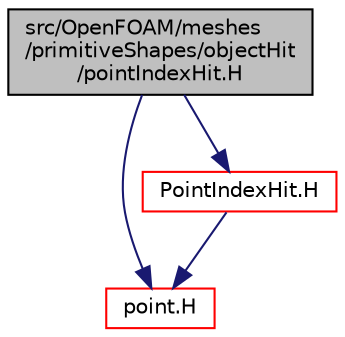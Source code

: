 digraph "src/OpenFOAM/meshes/primitiveShapes/objectHit/pointIndexHit.H"
{
  bgcolor="transparent";
  edge [fontname="Helvetica",fontsize="10",labelfontname="Helvetica",labelfontsize="10"];
  node [fontname="Helvetica",fontsize="10",shape=record];
  Node1 [label="src/OpenFOAM/meshes\l/primitiveShapes/objectHit\l/pointIndexHit.H",height=0.2,width=0.4,color="black", fillcolor="grey75", style="filled", fontcolor="black"];
  Node1 -> Node2 [color="midnightblue",fontsize="10",style="solid",fontname="Helvetica"];
  Node2 [label="point.H",height=0.2,width=0.4,color="red",URL="$a08970.html"];
  Node1 -> Node3 [color="midnightblue",fontsize="10",style="solid",fontname="Helvetica"];
  Node3 [label="PointIndexHit.H",height=0.2,width=0.4,color="red",URL="$a08965.html"];
  Node3 -> Node2 [color="midnightblue",fontsize="10",style="solid",fontname="Helvetica"];
}
